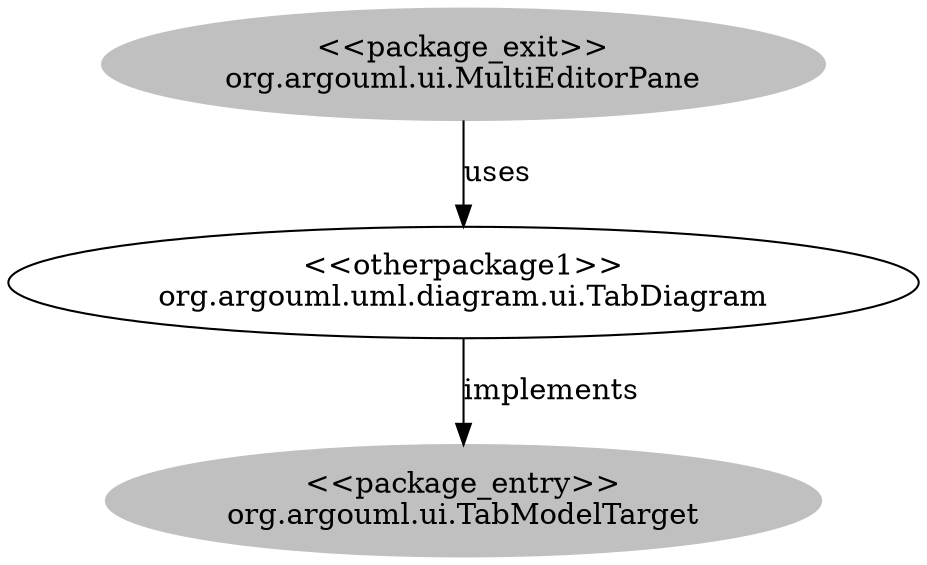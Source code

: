 digraph cd {
	org_argouml_ui_MultiEditorPane [label="<<package_exit>>
org.argouml.ui.MultiEditorPane",style=filled,color="grey"];
	org_argouml_ui_TabModelTarget [label="<<package_entry>>
org.argouml.ui.TabModelTarget",style=filled,color="grey"];
	org_argouml_uml_diagram_ui_TabDiagram [label="<<otherpackage1>>
org.argouml.uml.diagram.ui.TabDiagram"];
	org_argouml_ui_MultiEditorPane -> org_argouml_uml_diagram_ui_TabDiagram [label=uses];
	org_argouml_uml_diagram_ui_TabDiagram -> org_argouml_ui_TabModelTarget [label=implements];
}
